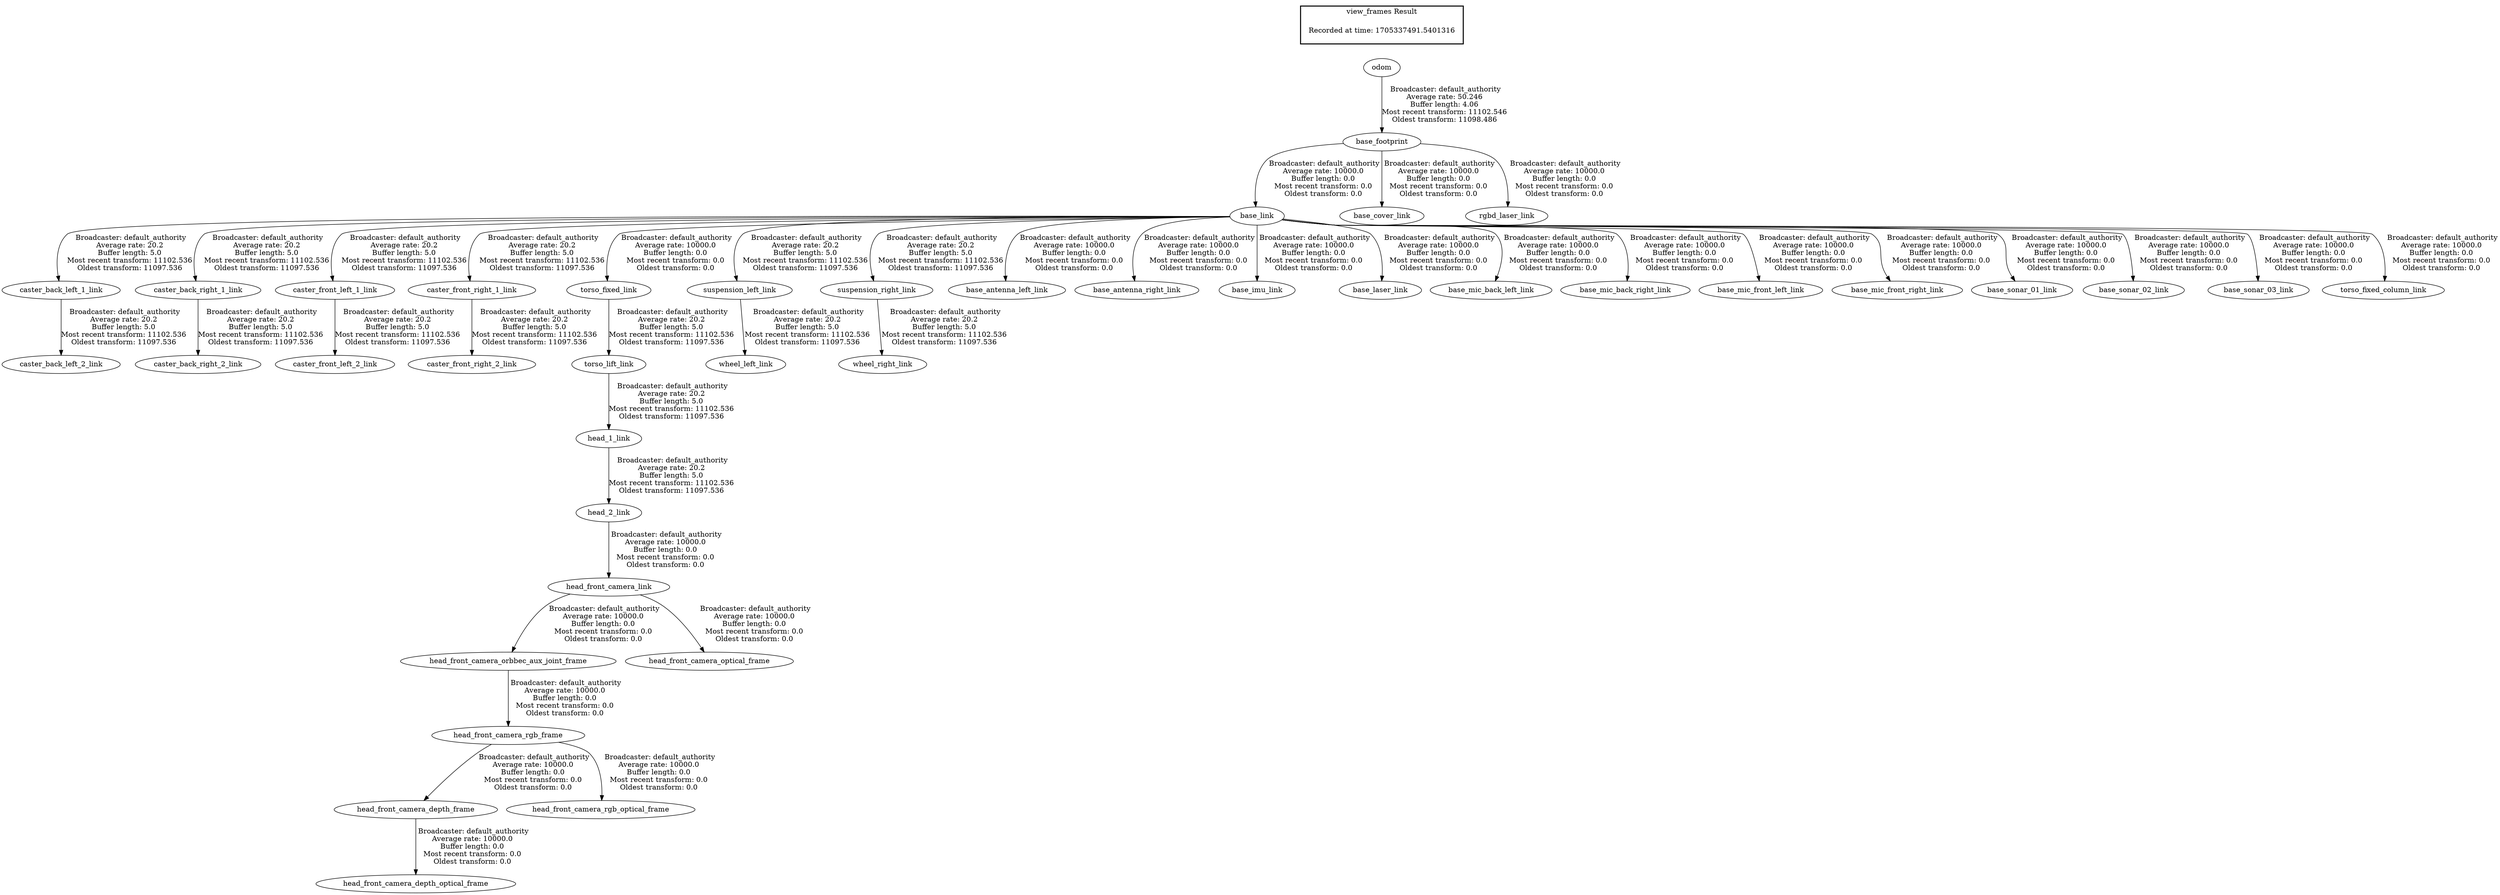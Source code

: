 digraph G {
"base_link" -> "caster_back_left_1_link"[label=" Broadcaster: default_authority\nAverage rate: 20.2\nBuffer length: 5.0\nMost recent transform: 11102.536\nOldest transform: 11097.536\n"];
"base_footprint" -> "base_link"[label=" Broadcaster: default_authority\nAverage rate: 10000.0\nBuffer length: 0.0\nMost recent transform: 0.0\nOldest transform: 0.0\n"];
"caster_back_left_1_link" -> "caster_back_left_2_link"[label=" Broadcaster: default_authority\nAverage rate: 20.2\nBuffer length: 5.0\nMost recent transform: 11102.536\nOldest transform: 11097.536\n"];
"base_link" -> "caster_back_right_1_link"[label=" Broadcaster: default_authority\nAverage rate: 20.2\nBuffer length: 5.0\nMost recent transform: 11102.536\nOldest transform: 11097.536\n"];
"caster_back_right_1_link" -> "caster_back_right_2_link"[label=" Broadcaster: default_authority\nAverage rate: 20.2\nBuffer length: 5.0\nMost recent transform: 11102.536\nOldest transform: 11097.536\n"];
"base_link" -> "caster_front_left_1_link"[label=" Broadcaster: default_authority\nAverage rate: 20.2\nBuffer length: 5.0\nMost recent transform: 11102.536\nOldest transform: 11097.536\n"];
"caster_front_left_1_link" -> "caster_front_left_2_link"[label=" Broadcaster: default_authority\nAverage rate: 20.2\nBuffer length: 5.0\nMost recent transform: 11102.536\nOldest transform: 11097.536\n"];
"base_link" -> "caster_front_right_1_link"[label=" Broadcaster: default_authority\nAverage rate: 20.2\nBuffer length: 5.0\nMost recent transform: 11102.536\nOldest transform: 11097.536\n"];
"caster_front_right_1_link" -> "caster_front_right_2_link"[label=" Broadcaster: default_authority\nAverage rate: 20.2\nBuffer length: 5.0\nMost recent transform: 11102.536\nOldest transform: 11097.536\n"];
"torso_lift_link" -> "head_1_link"[label=" Broadcaster: default_authority\nAverage rate: 20.2\nBuffer length: 5.0\nMost recent transform: 11102.536\nOldest transform: 11097.536\n"];
"torso_fixed_link" -> "torso_lift_link"[label=" Broadcaster: default_authority\nAverage rate: 20.2\nBuffer length: 5.0\nMost recent transform: 11102.536\nOldest transform: 11097.536\n"];
"head_1_link" -> "head_2_link"[label=" Broadcaster: default_authority\nAverage rate: 20.2\nBuffer length: 5.0\nMost recent transform: 11102.536\nOldest transform: 11097.536\n"];
"base_link" -> "suspension_left_link"[label=" Broadcaster: default_authority\nAverage rate: 20.2\nBuffer length: 5.0\nMost recent transform: 11102.536\nOldest transform: 11097.536\n"];
"base_link" -> "suspension_right_link"[label=" Broadcaster: default_authority\nAverage rate: 20.2\nBuffer length: 5.0\nMost recent transform: 11102.536\nOldest transform: 11097.536\n"];
"base_link" -> "torso_fixed_link"[label=" Broadcaster: default_authority\nAverage rate: 10000.0\nBuffer length: 0.0\nMost recent transform: 0.0\nOldest transform: 0.0\n"];
"suspension_left_link" -> "wheel_left_link"[label=" Broadcaster: default_authority\nAverage rate: 20.2\nBuffer length: 5.0\nMost recent transform: 11102.536\nOldest transform: 11097.536\n"];
"suspension_right_link" -> "wheel_right_link"[label=" Broadcaster: default_authority\nAverage rate: 20.2\nBuffer length: 5.0\nMost recent transform: 11102.536\nOldest transform: 11097.536\n"];
"base_link" -> "base_antenna_left_link"[label=" Broadcaster: default_authority\nAverage rate: 10000.0\nBuffer length: 0.0\nMost recent transform: 0.0\nOldest transform: 0.0\n"];
"base_link" -> "base_antenna_right_link"[label=" Broadcaster: default_authority\nAverage rate: 10000.0\nBuffer length: 0.0\nMost recent transform: 0.0\nOldest transform: 0.0\n"];
"odom" -> "base_footprint"[label=" Broadcaster: default_authority\nAverage rate: 50.246\nBuffer length: 4.06\nMost recent transform: 11102.546\nOldest transform: 11098.486\n"];
"base_link" -> "base_imu_link"[label=" Broadcaster: default_authority\nAverage rate: 10000.0\nBuffer length: 0.0\nMost recent transform: 0.0\nOldest transform: 0.0\n"];
"base_link" -> "base_laser_link"[label=" Broadcaster: default_authority\nAverage rate: 10000.0\nBuffer length: 0.0\nMost recent transform: 0.0\nOldest transform: 0.0\n"];
"base_link" -> "base_mic_back_left_link"[label=" Broadcaster: default_authority\nAverage rate: 10000.0\nBuffer length: 0.0\nMost recent transform: 0.0\nOldest transform: 0.0\n"];
"base_link" -> "base_mic_back_right_link"[label=" Broadcaster: default_authority\nAverage rate: 10000.0\nBuffer length: 0.0\nMost recent transform: 0.0\nOldest transform: 0.0\n"];
"base_link" -> "base_mic_front_left_link"[label=" Broadcaster: default_authority\nAverage rate: 10000.0\nBuffer length: 0.0\nMost recent transform: 0.0\nOldest transform: 0.0\n"];
"base_link" -> "base_mic_front_right_link"[label=" Broadcaster: default_authority\nAverage rate: 10000.0\nBuffer length: 0.0\nMost recent transform: 0.0\nOldest transform: 0.0\n"];
"base_link" -> "base_sonar_01_link"[label=" Broadcaster: default_authority\nAverage rate: 10000.0\nBuffer length: 0.0\nMost recent transform: 0.0\nOldest transform: 0.0\n"];
"base_link" -> "base_sonar_02_link"[label=" Broadcaster: default_authority\nAverage rate: 10000.0\nBuffer length: 0.0\nMost recent transform: 0.0\nOldest transform: 0.0\n"];
"base_link" -> "base_sonar_03_link"[label=" Broadcaster: default_authority\nAverage rate: 10000.0\nBuffer length: 0.0\nMost recent transform: 0.0\nOldest transform: 0.0\n"];
"base_footprint" -> "base_cover_link"[label=" Broadcaster: default_authority\nAverage rate: 10000.0\nBuffer length: 0.0\nMost recent transform: 0.0\nOldest transform: 0.0\n"];
"head_front_camera_rgb_frame" -> "head_front_camera_depth_frame"[label=" Broadcaster: default_authority\nAverage rate: 10000.0\nBuffer length: 0.0\nMost recent transform: 0.0\nOldest transform: 0.0\n"];
"head_front_camera_orbbec_aux_joint_frame" -> "head_front_camera_rgb_frame"[label=" Broadcaster: default_authority\nAverage rate: 10000.0\nBuffer length: 0.0\nMost recent transform: 0.0\nOldest transform: 0.0\n"];
"head_front_camera_depth_frame" -> "head_front_camera_depth_optical_frame"[label=" Broadcaster: default_authority\nAverage rate: 10000.0\nBuffer length: 0.0\nMost recent transform: 0.0\nOldest transform: 0.0\n"];
"head_2_link" -> "head_front_camera_link"[label=" Broadcaster: default_authority\nAverage rate: 10000.0\nBuffer length: 0.0\nMost recent transform: 0.0\nOldest transform: 0.0\n"];
"head_front_camera_link" -> "head_front_camera_optical_frame"[label=" Broadcaster: default_authority\nAverage rate: 10000.0\nBuffer length: 0.0\nMost recent transform: 0.0\nOldest transform: 0.0\n"];
"head_front_camera_link" -> "head_front_camera_orbbec_aux_joint_frame"[label=" Broadcaster: default_authority\nAverage rate: 10000.0\nBuffer length: 0.0\nMost recent transform: 0.0\nOldest transform: 0.0\n"];
"head_front_camera_rgb_frame" -> "head_front_camera_rgb_optical_frame"[label=" Broadcaster: default_authority\nAverage rate: 10000.0\nBuffer length: 0.0\nMost recent transform: 0.0\nOldest transform: 0.0\n"];
"base_footprint" -> "rgbd_laser_link"[label=" Broadcaster: default_authority\nAverage rate: 10000.0\nBuffer length: 0.0\nMost recent transform: 0.0\nOldest transform: 0.0\n"];
"base_link" -> "torso_fixed_column_link"[label=" Broadcaster: default_authority\nAverage rate: 10000.0\nBuffer length: 0.0\nMost recent transform: 0.0\nOldest transform: 0.0\n"];
edge [style=invis];
 subgraph cluster_legend { style=bold; color=black; label ="view_frames Result";
"Recorded at time: 1705337491.5401316"[ shape=plaintext ] ;
}->"odom";
}